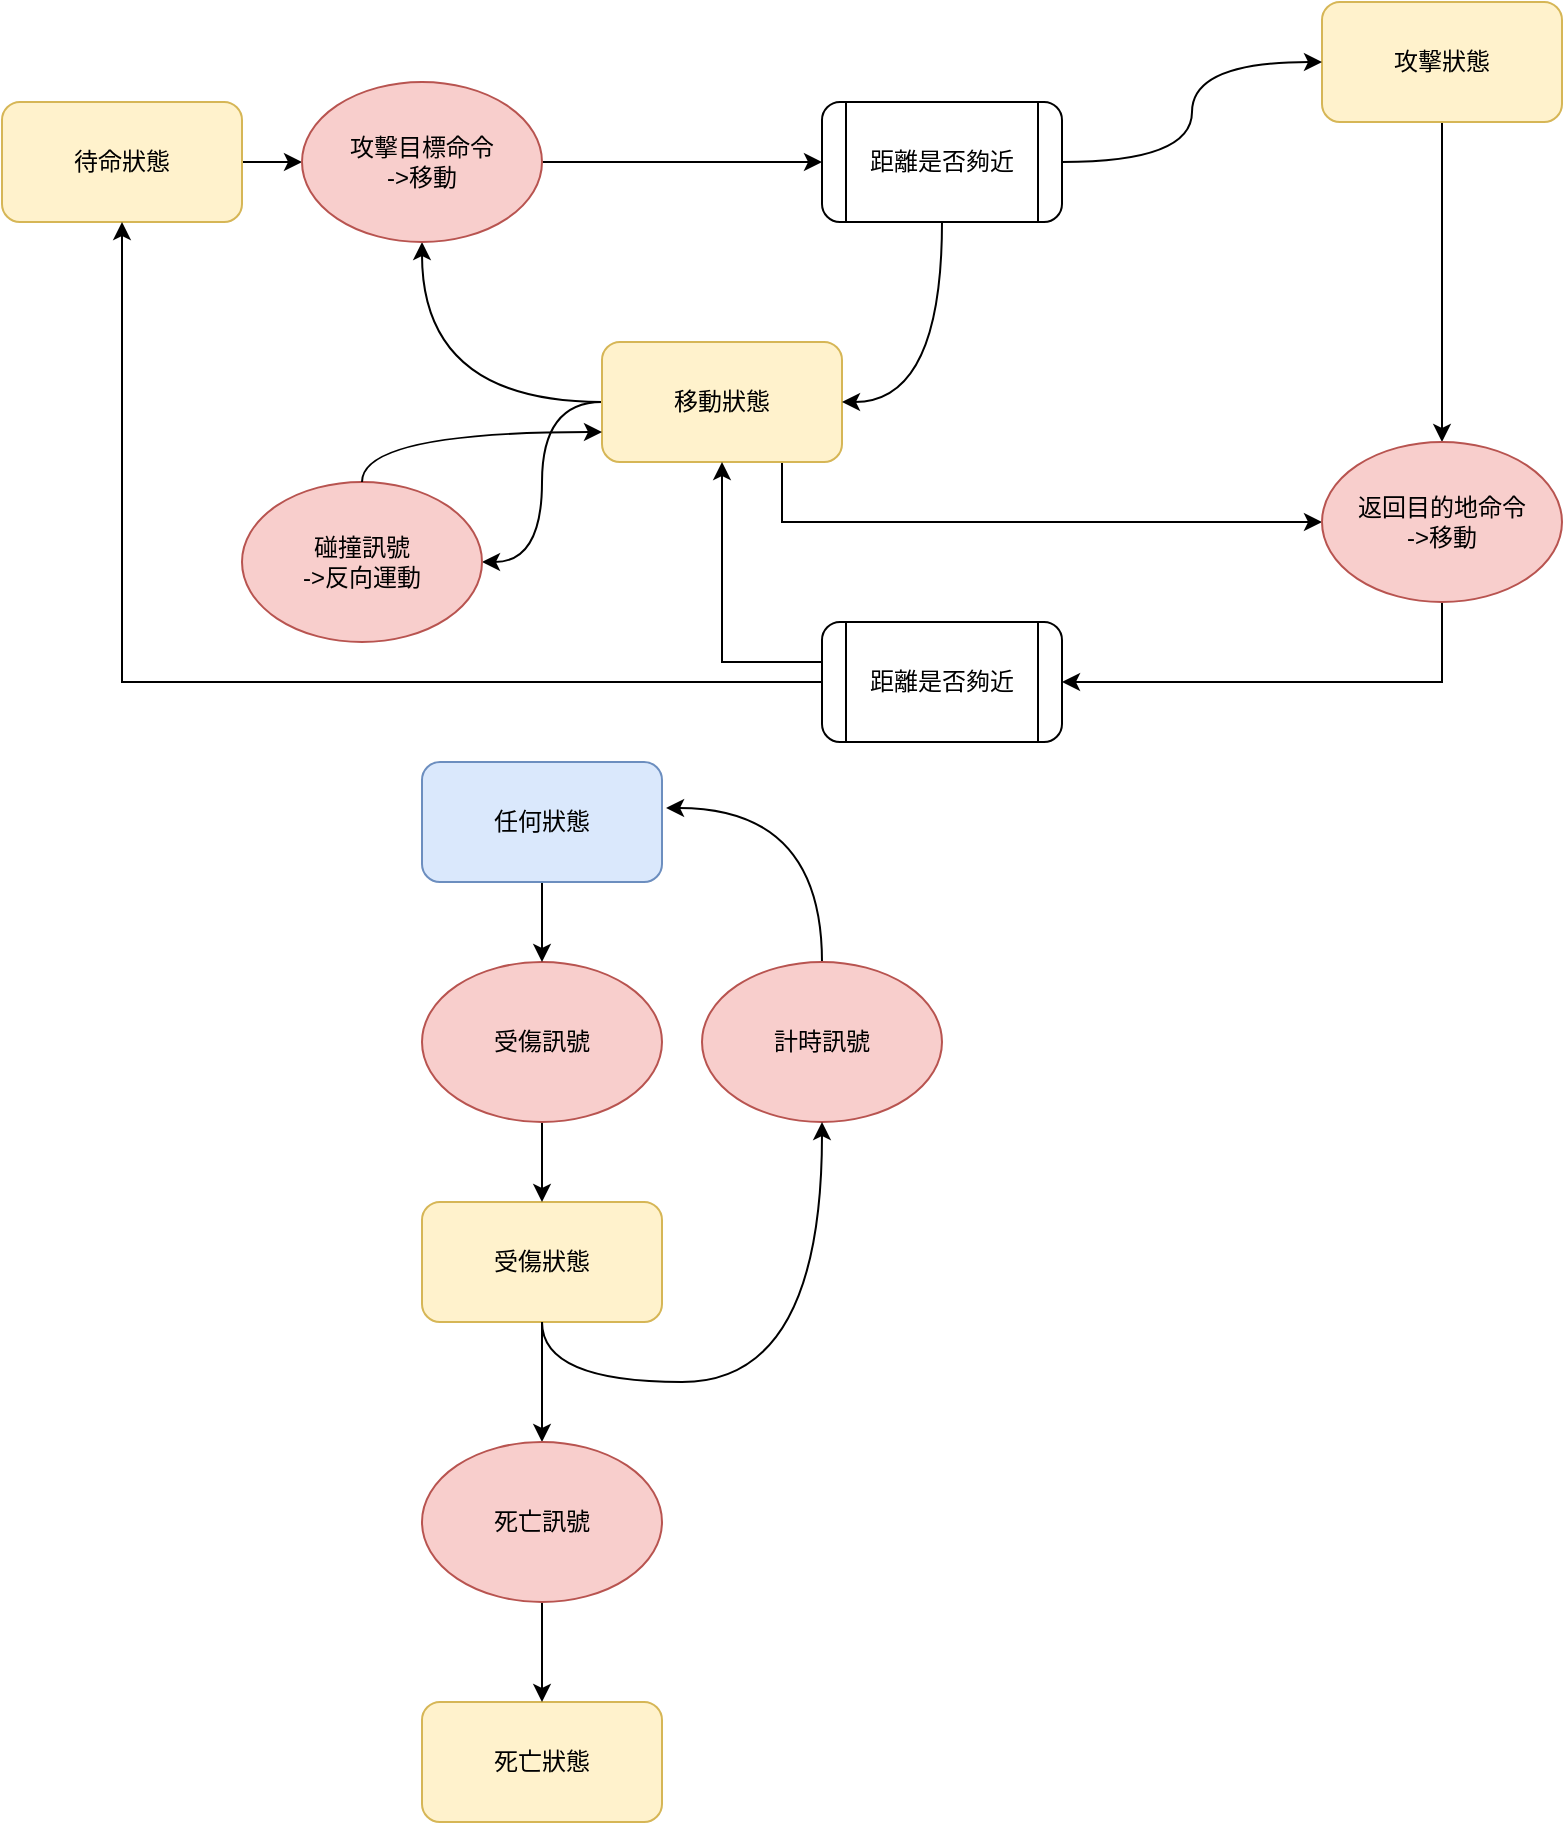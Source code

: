 <mxfile version="13.9.9" type="device"><diagram id="pDaOAkjoiLxMvhmBSifM" name="第1頁"><mxGraphModel dx="1722" dy="822" grid="1" gridSize="10" guides="1" tooltips="1" connect="1" arrows="1" fold="1" page="1" pageScale="1" pageWidth="300" pageHeight="200" math="0" shadow="0"><root><mxCell id="0"/><mxCell id="1" parent="0"/><mxCell id="j_HgZIHVM-pUIQneZACC-63" style="edgeStyle=orthogonalEdgeStyle;curved=1;rounded=0;orthogonalLoop=1;jettySize=auto;html=1;entryX=0;entryY=0.5;entryDx=0;entryDy=0;" edge="1" parent="1" source="j_HgZIHVM-pUIQneZACC-8" target="j_HgZIHVM-pUIQneZACC-18"><mxGeometry relative="1" as="geometry"/></mxCell><mxCell id="j_HgZIHVM-pUIQneZACC-8" value="待命狀態" style="rounded=1;whiteSpace=wrap;html=1;fillColor=#fff2cc;strokeColor=#d6b656;" vertex="1" parent="1"><mxGeometry x="-30" y="80" width="120" height="60" as="geometry"/></mxCell><mxCell id="j_HgZIHVM-pUIQneZACC-27" style="edgeStyle=orthogonalEdgeStyle;rounded=0;orthogonalLoop=1;jettySize=auto;html=1;entryX=0.5;entryY=1;entryDx=0;entryDy=0;curved=1;" edge="1" parent="1" source="j_HgZIHVM-pUIQneZACC-9" target="j_HgZIHVM-pUIQneZACC-18"><mxGeometry relative="1" as="geometry"/></mxCell><mxCell id="j_HgZIHVM-pUIQneZACC-31" style="edgeStyle=orthogonalEdgeStyle;rounded=0;orthogonalLoop=1;jettySize=auto;html=1;" edge="1" parent="1" source="j_HgZIHVM-pUIQneZACC-9" target="j_HgZIHVM-pUIQneZACC-28"><mxGeometry relative="1" as="geometry"><Array as="points"><mxPoint x="360" y="290"/></Array></mxGeometry></mxCell><mxCell id="j_HgZIHVM-pUIQneZACC-69" style="edgeStyle=orthogonalEdgeStyle;curved=1;rounded=0;orthogonalLoop=1;jettySize=auto;html=1;entryX=1;entryY=0.5;entryDx=0;entryDy=0;" edge="1" parent="1" source="j_HgZIHVM-pUIQneZACC-9" target="j_HgZIHVM-pUIQneZACC-17"><mxGeometry relative="1" as="geometry"/></mxCell><mxCell id="j_HgZIHVM-pUIQneZACC-9" value="移動狀態" style="rounded=1;whiteSpace=wrap;html=1;fillColor=#fff2cc;strokeColor=#d6b656;" vertex="1" parent="1"><mxGeometry x="270" y="200" width="120" height="60" as="geometry"/></mxCell><mxCell id="j_HgZIHVM-pUIQneZACC-29" value="" style="edgeStyle=orthogonalEdgeStyle;rounded=0;orthogonalLoop=1;jettySize=auto;html=1;" edge="1" parent="1" source="j_HgZIHVM-pUIQneZACC-10" target="j_HgZIHVM-pUIQneZACC-28"><mxGeometry relative="1" as="geometry"/></mxCell><mxCell id="j_HgZIHVM-pUIQneZACC-10" value="攻擊狀態" style="rounded=1;whiteSpace=wrap;html=1;fillColor=#fff2cc;strokeColor=#d6b656;" vertex="1" parent="1"><mxGeometry x="630" y="30" width="120" height="60" as="geometry"/></mxCell><mxCell id="j_HgZIHVM-pUIQneZACC-11" value="死亡狀態" style="rounded=1;whiteSpace=wrap;html=1;fillColor=#fff2cc;strokeColor=#d6b656;" vertex="1" parent="1"><mxGeometry x="180" y="880" width="120" height="60" as="geometry"/></mxCell><mxCell id="j_HgZIHVM-pUIQneZACC-80" style="edgeStyle=orthogonalEdgeStyle;curved=1;rounded=0;orthogonalLoop=1;jettySize=auto;html=1;entryX=1.017;entryY=0.383;entryDx=0;entryDy=0;entryPerimeter=0;" edge="1" parent="1" source="j_HgZIHVM-pUIQneZACC-81" target="j_HgZIHVM-pUIQneZACC-77"><mxGeometry relative="1" as="geometry"><mxPoint x="420" y="540" as="targetPoint"/><Array as="points"><mxPoint x="380" y="433"/></Array></mxGeometry></mxCell><mxCell id="j_HgZIHVM-pUIQneZACC-84" style="edgeStyle=orthogonalEdgeStyle;curved=1;rounded=0;orthogonalLoop=1;jettySize=auto;html=1;entryX=0.5;entryY=0;entryDx=0;entryDy=0;" edge="1" parent="1" source="j_HgZIHVM-pUIQneZACC-12" target="j_HgZIHVM-pUIQneZACC-16"><mxGeometry relative="1" as="geometry"/></mxCell><mxCell id="j_HgZIHVM-pUIQneZACC-12" value="受傷狀態" style="rounded=1;whiteSpace=wrap;html=1;fillColor=#fff2cc;strokeColor=#d6b656;" vertex="1" parent="1"><mxGeometry x="180" y="630" width="120" height="60" as="geometry"/></mxCell><mxCell id="j_HgZIHVM-pUIQneZACC-79" style="edgeStyle=orthogonalEdgeStyle;curved=1;rounded=0;orthogonalLoop=1;jettySize=auto;html=1;entryX=0.5;entryY=0;entryDx=0;entryDy=0;" edge="1" parent="1" source="j_HgZIHVM-pUIQneZACC-15" target="j_HgZIHVM-pUIQneZACC-12"><mxGeometry relative="1" as="geometry"/></mxCell><mxCell id="j_HgZIHVM-pUIQneZACC-15" value="受傷訊號" style="ellipse;whiteSpace=wrap;html=1;rounded=1;fillColor=#f8cecc;strokeColor=#b85450;" vertex="1" parent="1"><mxGeometry x="180" y="510" width="120" height="80" as="geometry"/></mxCell><mxCell id="j_HgZIHVM-pUIQneZACC-85" style="edgeStyle=orthogonalEdgeStyle;curved=1;rounded=0;orthogonalLoop=1;jettySize=auto;html=1;entryX=0.5;entryY=0;entryDx=0;entryDy=0;" edge="1" parent="1" source="j_HgZIHVM-pUIQneZACC-16" target="j_HgZIHVM-pUIQneZACC-11"><mxGeometry relative="1" as="geometry"/></mxCell><mxCell id="j_HgZIHVM-pUIQneZACC-16" value="死亡訊號" style="ellipse;whiteSpace=wrap;html=1;rounded=1;fillColor=#f8cecc;strokeColor=#b85450;" vertex="1" parent="1"><mxGeometry x="180" y="750" width="120" height="80" as="geometry"/></mxCell><mxCell id="j_HgZIHVM-pUIQneZACC-17" value="碰撞訊號&lt;br&gt;-&amp;gt;反向運動" style="ellipse;whiteSpace=wrap;html=1;rounded=1;fillColor=#f8cecc;strokeColor=#b85450;" vertex="1" parent="1"><mxGeometry x="90" y="270" width="120" height="80" as="geometry"/></mxCell><mxCell id="j_HgZIHVM-pUIQneZACC-73" style="edgeStyle=orthogonalEdgeStyle;curved=1;rounded=0;orthogonalLoop=1;jettySize=auto;html=1;entryX=0;entryY=0.5;entryDx=0;entryDy=0;" edge="1" parent="1" source="j_HgZIHVM-pUIQneZACC-18" target="j_HgZIHVM-pUIQneZACC-20"><mxGeometry relative="1" as="geometry"/></mxCell><mxCell id="j_HgZIHVM-pUIQneZACC-18" value="攻擊目標命令&lt;br&gt;-&amp;gt;移動" style="ellipse;whiteSpace=wrap;html=1;rounded=1;fillColor=#f8cecc;strokeColor=#b85450;" vertex="1" parent="1"><mxGeometry x="120" y="70" width="120" height="80" as="geometry"/></mxCell><mxCell id="j_HgZIHVM-pUIQneZACC-22" value="" style="edgeStyle=orthogonalEdgeStyle;rounded=0;orthogonalLoop=1;jettySize=auto;html=1;curved=1;" edge="1" parent="1" source="j_HgZIHVM-pUIQneZACC-20" target="j_HgZIHVM-pUIQneZACC-10"><mxGeometry relative="1" as="geometry"/></mxCell><mxCell id="j_HgZIHVM-pUIQneZACC-20" value="距離是否夠近" style="shape=process;whiteSpace=wrap;html=1;backgroundOutline=1;rounded=1;" vertex="1" parent="1"><mxGeometry x="380" y="80" width="120" height="60" as="geometry"/></mxCell><mxCell id="j_HgZIHVM-pUIQneZACC-26" style="edgeStyle=orthogonalEdgeStyle;rounded=0;orthogonalLoop=1;jettySize=auto;html=1;entryX=1;entryY=0.5;entryDx=0;entryDy=0;curved=1;exitX=0.5;exitY=1;exitDx=0;exitDy=0;" edge="1" parent="1" source="j_HgZIHVM-pUIQneZACC-20" target="j_HgZIHVM-pUIQneZACC-9"><mxGeometry relative="1" as="geometry"><mxPoint x="560" y="150" as="sourcePoint"/></mxGeometry></mxCell><mxCell id="j_HgZIHVM-pUIQneZACC-30" style="edgeStyle=orthogonalEdgeStyle;rounded=0;orthogonalLoop=1;jettySize=auto;html=1;entryX=0.5;entryY=1;entryDx=0;entryDy=0;" edge="1" parent="1" target="j_HgZIHVM-pUIQneZACC-9"><mxGeometry relative="1" as="geometry"><mxPoint x="380" y="360" as="sourcePoint"/><Array as="points"><mxPoint x="330" y="360"/></Array></mxGeometry></mxCell><mxCell id="j_HgZIHVM-pUIQneZACC-37" style="edgeStyle=orthogonalEdgeStyle;rounded=0;orthogonalLoop=1;jettySize=auto;html=1;entryX=1;entryY=0.5;entryDx=0;entryDy=0;" edge="1" parent="1" source="j_HgZIHVM-pUIQneZACC-28" target="j_HgZIHVM-pUIQneZACC-32"><mxGeometry relative="1" as="geometry"><Array as="points"><mxPoint x="690" y="370"/></Array></mxGeometry></mxCell><mxCell id="j_HgZIHVM-pUIQneZACC-28" value="返回目的地命令&lt;br&gt;-&amp;gt;移動" style="ellipse;whiteSpace=wrap;html=1;rounded=1;fillColor=#f8cecc;strokeColor=#b85450;" vertex="1" parent="1"><mxGeometry x="630" y="250" width="120" height="80" as="geometry"/></mxCell><mxCell id="j_HgZIHVM-pUIQneZACC-38" style="edgeStyle=orthogonalEdgeStyle;rounded=0;orthogonalLoop=1;jettySize=auto;html=1;entryX=0.5;entryY=1;entryDx=0;entryDy=0;" edge="1" parent="1" source="j_HgZIHVM-pUIQneZACC-32" target="j_HgZIHVM-pUIQneZACC-8"><mxGeometry relative="1" as="geometry"/></mxCell><mxCell id="j_HgZIHVM-pUIQneZACC-32" value="距離是否夠近" style="shape=process;whiteSpace=wrap;html=1;backgroundOutline=1;rounded=1;" vertex="1" parent="1"><mxGeometry x="380" y="340" width="120" height="60" as="geometry"/></mxCell><mxCell id="j_HgZIHVM-pUIQneZACC-72" style="edgeStyle=orthogonalEdgeStyle;curved=1;rounded=0;orthogonalLoop=1;jettySize=auto;html=1;entryX=0;entryY=0.75;entryDx=0;entryDy=0;exitX=0.5;exitY=0;exitDx=0;exitDy=0;" edge="1" parent="1" source="j_HgZIHVM-pUIQneZACC-17" target="j_HgZIHVM-pUIQneZACC-9"><mxGeometry relative="1" as="geometry"><mxPoint x="170" y="220" as="sourcePoint"/></mxGeometry></mxCell><mxCell id="j_HgZIHVM-pUIQneZACC-78" style="edgeStyle=orthogonalEdgeStyle;curved=1;rounded=0;orthogonalLoop=1;jettySize=auto;html=1;entryX=0.5;entryY=0;entryDx=0;entryDy=0;" edge="1" parent="1" source="j_HgZIHVM-pUIQneZACC-77" target="j_HgZIHVM-pUIQneZACC-15"><mxGeometry relative="1" as="geometry"/></mxCell><mxCell id="j_HgZIHVM-pUIQneZACC-77" value="任何狀態" style="rounded=1;whiteSpace=wrap;html=1;fillColor=#dae8fc;strokeColor=#6c8ebf;" vertex="1" parent="1"><mxGeometry x="180" y="410" width="120" height="60" as="geometry"/></mxCell><mxCell id="j_HgZIHVM-pUIQneZACC-81" value="計時訊號" style="ellipse;whiteSpace=wrap;html=1;rounded=1;fillColor=#f8cecc;strokeColor=#b85450;" vertex="1" parent="1"><mxGeometry x="320" y="510" width="120" height="80" as="geometry"/></mxCell><mxCell id="j_HgZIHVM-pUIQneZACC-83" style="edgeStyle=orthogonalEdgeStyle;curved=1;rounded=0;orthogonalLoop=1;jettySize=auto;html=1;" edge="1" parent="1" source="j_HgZIHVM-pUIQneZACC-12" target="j_HgZIHVM-pUIQneZACC-81"><mxGeometry relative="1" as="geometry"><mxPoint x="300" y="660" as="sourcePoint"/><mxPoint x="302.04" y="432.98" as="targetPoint"/><Array as="points"><mxPoint x="240" y="720"/><mxPoint x="380" y="720"/></Array></mxGeometry></mxCell></root></mxGraphModel></diagram></mxfile>